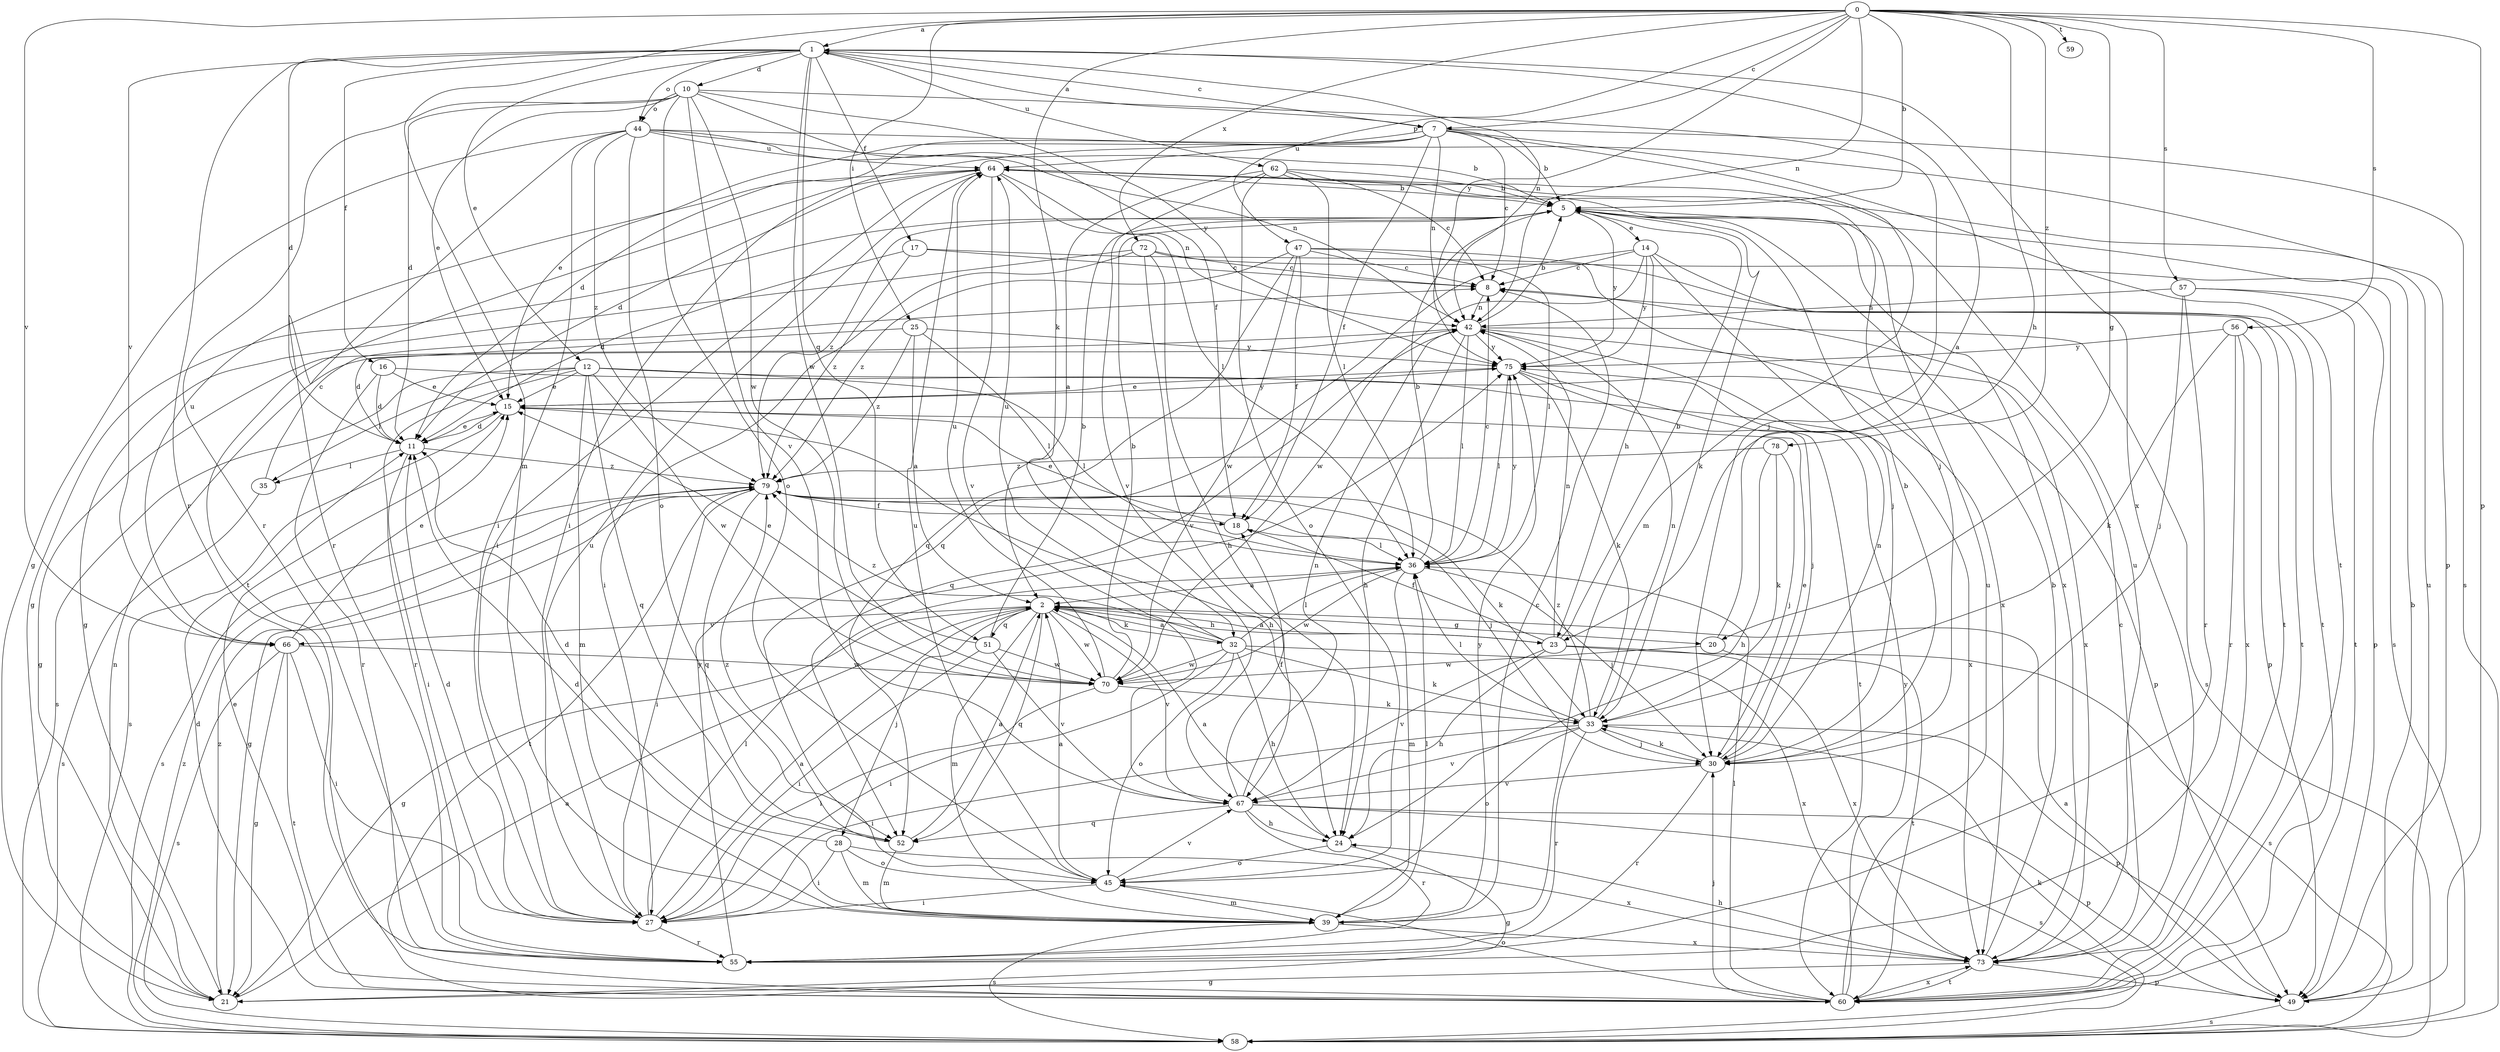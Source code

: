 strict digraph  {
0;
1;
2;
5;
7;
8;
10;
11;
12;
14;
15;
16;
17;
18;
20;
21;
23;
24;
25;
27;
28;
30;
32;
33;
35;
36;
39;
42;
44;
45;
47;
49;
51;
52;
55;
56;
57;
58;
59;
60;
62;
64;
66;
67;
70;
72;
73;
75;
78;
79;
0 -> 1  [label=a];
0 -> 5  [label=b];
0 -> 7  [label=c];
0 -> 20  [label=g];
0 -> 23  [label=h];
0 -> 25  [label=i];
0 -> 32  [label=k];
0 -> 39  [label=m];
0 -> 42  [label=n];
0 -> 47  [label=p];
0 -> 49  [label=p];
0 -> 56  [label=s];
0 -> 57  [label=s];
0 -> 59  [label=t];
0 -> 66  [label=v];
0 -> 72  [label=x];
0 -> 75  [label=y];
0 -> 78  [label=z];
1 -> 7  [label=c];
1 -> 10  [label=d];
1 -> 11  [label=d];
1 -> 12  [label=e];
1 -> 16  [label=f];
1 -> 17  [label=f];
1 -> 42  [label=n];
1 -> 44  [label=o];
1 -> 51  [label=q];
1 -> 55  [label=r];
1 -> 62  [label=u];
1 -> 66  [label=v];
1 -> 70  [label=w];
1 -> 73  [label=x];
2 -> 20  [label=g];
2 -> 21  [label=g];
2 -> 23  [label=h];
2 -> 28  [label=j];
2 -> 32  [label=k];
2 -> 39  [label=m];
2 -> 51  [label=q];
2 -> 52  [label=q];
2 -> 66  [label=v];
2 -> 67  [label=v];
2 -> 70  [label=w];
5 -> 14  [label=e];
5 -> 21  [label=g];
5 -> 33  [label=k];
5 -> 73  [label=x];
5 -> 75  [label=y];
5 -> 79  [label=z];
7 -> 1  [label=a];
7 -> 5  [label=b];
7 -> 8  [label=c];
7 -> 11  [label=d];
7 -> 15  [label=e];
7 -> 18  [label=f];
7 -> 27  [label=i];
7 -> 39  [label=m];
7 -> 42  [label=n];
7 -> 58  [label=s];
7 -> 60  [label=t];
7 -> 64  [label=u];
8 -> 42  [label=n];
8 -> 60  [label=t];
10 -> 11  [label=d];
10 -> 15  [label=e];
10 -> 18  [label=f];
10 -> 30  [label=j];
10 -> 44  [label=o];
10 -> 45  [label=o];
10 -> 55  [label=r];
10 -> 67  [label=v];
10 -> 70  [label=w];
10 -> 75  [label=y];
11 -> 15  [label=e];
11 -> 27  [label=i];
11 -> 35  [label=l];
11 -> 79  [label=z];
12 -> 15  [label=e];
12 -> 35  [label=l];
12 -> 36  [label=l];
12 -> 39  [label=m];
12 -> 52  [label=q];
12 -> 55  [label=r];
12 -> 58  [label=s];
12 -> 70  [label=w];
12 -> 73  [label=x];
14 -> 8  [label=c];
14 -> 23  [label=h];
14 -> 30  [label=j];
14 -> 52  [label=q];
14 -> 60  [label=t];
14 -> 70  [label=w];
14 -> 75  [label=y];
15 -> 11  [label=d];
15 -> 24  [label=h];
15 -> 58  [label=s];
15 -> 75  [label=y];
16 -> 11  [label=d];
16 -> 15  [label=e];
16 -> 49  [label=p];
16 -> 55  [label=r];
17 -> 8  [label=c];
17 -> 11  [label=d];
17 -> 73  [label=x];
17 -> 79  [label=z];
18 -> 15  [label=e];
18 -> 36  [label=l];
20 -> 1  [label=a];
20 -> 60  [label=t];
20 -> 70  [label=w];
21 -> 2  [label=a];
21 -> 42  [label=n];
21 -> 79  [label=z];
23 -> 2  [label=a];
23 -> 5  [label=b];
23 -> 18  [label=f];
23 -> 24  [label=h];
23 -> 42  [label=n];
23 -> 58  [label=s];
23 -> 67  [label=v];
23 -> 73  [label=x];
24 -> 2  [label=a];
24 -> 21  [label=g];
24 -> 45  [label=o];
25 -> 2  [label=a];
25 -> 11  [label=d];
25 -> 36  [label=l];
25 -> 75  [label=y];
25 -> 79  [label=z];
27 -> 2  [label=a];
27 -> 11  [label=d];
27 -> 36  [label=l];
27 -> 55  [label=r];
27 -> 64  [label=u];
28 -> 11  [label=d];
28 -> 27  [label=i];
28 -> 39  [label=m];
28 -> 45  [label=o];
28 -> 73  [label=x];
30 -> 5  [label=b];
30 -> 15  [label=e];
30 -> 33  [label=k];
30 -> 42  [label=n];
30 -> 55  [label=r];
30 -> 67  [label=v];
32 -> 2  [label=a];
32 -> 24  [label=h];
32 -> 27  [label=i];
32 -> 33  [label=k];
32 -> 36  [label=l];
32 -> 45  [label=o];
32 -> 64  [label=u];
32 -> 70  [label=w];
32 -> 73  [label=x];
32 -> 79  [label=z];
33 -> 27  [label=i];
33 -> 30  [label=j];
33 -> 36  [label=l];
33 -> 42  [label=n];
33 -> 45  [label=o];
33 -> 49  [label=p];
33 -> 55  [label=r];
33 -> 67  [label=v];
33 -> 79  [label=z];
35 -> 8  [label=c];
35 -> 58  [label=s];
36 -> 2  [label=a];
36 -> 5  [label=b];
36 -> 8  [label=c];
36 -> 30  [label=j];
36 -> 39  [label=m];
36 -> 70  [label=w];
36 -> 75  [label=y];
39 -> 8  [label=c];
39 -> 11  [label=d];
39 -> 36  [label=l];
39 -> 58  [label=s];
39 -> 73  [label=x];
39 -> 75  [label=y];
42 -> 5  [label=b];
42 -> 21  [label=g];
42 -> 24  [label=h];
42 -> 36  [label=l];
42 -> 52  [label=q];
42 -> 58  [label=s];
42 -> 73  [label=x];
42 -> 75  [label=y];
44 -> 5  [label=b];
44 -> 21  [label=g];
44 -> 27  [label=i];
44 -> 42  [label=n];
44 -> 45  [label=o];
44 -> 49  [label=p];
44 -> 55  [label=r];
44 -> 64  [label=u];
44 -> 79  [label=z];
45 -> 2  [label=a];
45 -> 27  [label=i];
45 -> 39  [label=m];
45 -> 64  [label=u];
45 -> 67  [label=v];
47 -> 8  [label=c];
47 -> 18  [label=f];
47 -> 36  [label=l];
47 -> 52  [label=q];
47 -> 60  [label=t];
47 -> 70  [label=w];
47 -> 79  [label=z];
49 -> 2  [label=a];
49 -> 5  [label=b];
49 -> 58  [label=s];
49 -> 64  [label=u];
51 -> 5  [label=b];
51 -> 15  [label=e];
51 -> 27  [label=i];
51 -> 67  [label=v];
51 -> 70  [label=w];
52 -> 2  [label=a];
52 -> 39  [label=m];
52 -> 79  [label=z];
55 -> 75  [label=y];
56 -> 33  [label=k];
56 -> 49  [label=p];
56 -> 55  [label=r];
56 -> 73  [label=x];
56 -> 75  [label=y];
57 -> 30  [label=j];
57 -> 42  [label=n];
57 -> 49  [label=p];
57 -> 55  [label=r];
57 -> 60  [label=t];
58 -> 33  [label=k];
58 -> 79  [label=z];
60 -> 11  [label=d];
60 -> 15  [label=e];
60 -> 30  [label=j];
60 -> 36  [label=l];
60 -> 45  [label=o];
60 -> 64  [label=u];
60 -> 73  [label=x];
60 -> 75  [label=y];
62 -> 2  [label=a];
62 -> 5  [label=b];
62 -> 8  [label=c];
62 -> 30  [label=j];
62 -> 36  [label=l];
62 -> 45  [label=o];
62 -> 67  [label=v];
64 -> 5  [label=b];
64 -> 11  [label=d];
64 -> 27  [label=i];
64 -> 36  [label=l];
64 -> 42  [label=n];
64 -> 60  [label=t];
64 -> 67  [label=v];
66 -> 15  [label=e];
66 -> 21  [label=g];
66 -> 27  [label=i];
66 -> 58  [label=s];
66 -> 60  [label=t];
66 -> 64  [label=u];
66 -> 70  [label=w];
67 -> 18  [label=f];
67 -> 24  [label=h];
67 -> 42  [label=n];
67 -> 49  [label=p];
67 -> 52  [label=q];
67 -> 55  [label=r];
67 -> 58  [label=s];
70 -> 5  [label=b];
70 -> 27  [label=i];
70 -> 33  [label=k];
70 -> 64  [label=u];
72 -> 8  [label=c];
72 -> 21  [label=g];
72 -> 24  [label=h];
72 -> 27  [label=i];
72 -> 58  [label=s];
72 -> 67  [label=v];
73 -> 5  [label=b];
73 -> 8  [label=c];
73 -> 21  [label=g];
73 -> 24  [label=h];
73 -> 49  [label=p];
73 -> 60  [label=t];
73 -> 64  [label=u];
75 -> 15  [label=e];
75 -> 30  [label=j];
75 -> 33  [label=k];
75 -> 36  [label=l];
75 -> 60  [label=t];
78 -> 24  [label=h];
78 -> 30  [label=j];
78 -> 33  [label=k];
78 -> 79  [label=z];
79 -> 18  [label=f];
79 -> 21  [label=g];
79 -> 27  [label=i];
79 -> 30  [label=j];
79 -> 33  [label=k];
79 -> 52  [label=q];
79 -> 58  [label=s];
79 -> 60  [label=t];
}
